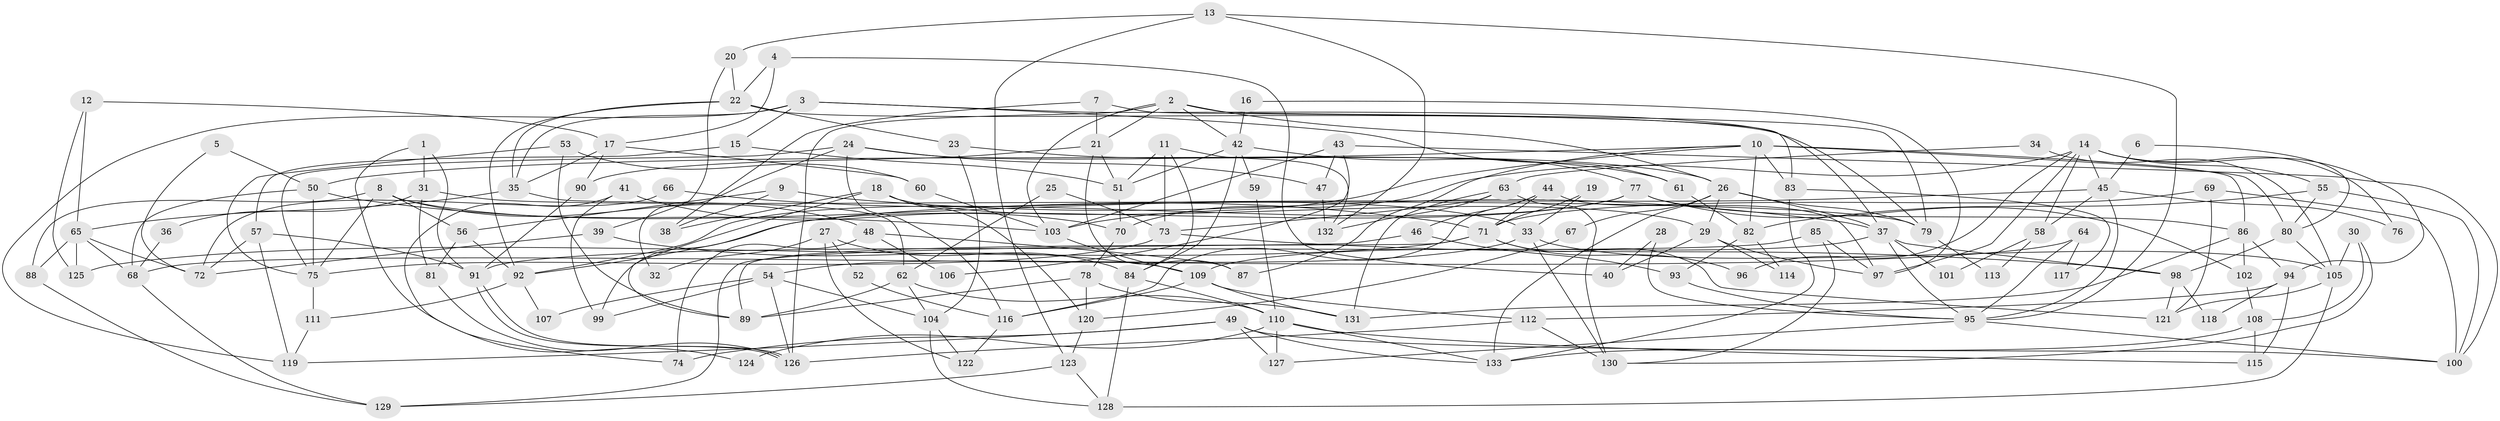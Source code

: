 // Generated by graph-tools (version 1.1) at 2025/36/03/09/25 02:36:25]
// undirected, 133 vertices, 266 edges
graph export_dot {
graph [start="1"]
  node [color=gray90,style=filled];
  1;
  2;
  3;
  4;
  5;
  6;
  7;
  8;
  9;
  10;
  11;
  12;
  13;
  14;
  15;
  16;
  17;
  18;
  19;
  20;
  21;
  22;
  23;
  24;
  25;
  26;
  27;
  28;
  29;
  30;
  31;
  32;
  33;
  34;
  35;
  36;
  37;
  38;
  39;
  40;
  41;
  42;
  43;
  44;
  45;
  46;
  47;
  48;
  49;
  50;
  51;
  52;
  53;
  54;
  55;
  56;
  57;
  58;
  59;
  60;
  61;
  62;
  63;
  64;
  65;
  66;
  67;
  68;
  69;
  70;
  71;
  72;
  73;
  74;
  75;
  76;
  77;
  78;
  79;
  80;
  81;
  82;
  83;
  84;
  85;
  86;
  87;
  88;
  89;
  90;
  91;
  92;
  93;
  94;
  95;
  96;
  97;
  98;
  99;
  100;
  101;
  102;
  103;
  104;
  105;
  106;
  107;
  108;
  109;
  110;
  111;
  112;
  113;
  114;
  115;
  116;
  117;
  118;
  119;
  120;
  121;
  122;
  123;
  124;
  125;
  126;
  127;
  128;
  129;
  130;
  131;
  132;
  133;
  1 -- 31;
  1 -- 91;
  1 -- 124;
  2 -- 126;
  2 -- 26;
  2 -- 21;
  2 -- 42;
  2 -- 79;
  2 -- 103;
  3 -- 37;
  3 -- 35;
  3 -- 15;
  3 -- 61;
  3 -- 119;
  4 -- 22;
  4 -- 17;
  4 -- 40;
  5 -- 72;
  5 -- 50;
  6 -- 45;
  6 -- 80;
  7 -- 83;
  7 -- 21;
  7 -- 38;
  8 -- 75;
  8 -- 48;
  8 -- 33;
  8 -- 56;
  8 -- 88;
  9 -- 56;
  9 -- 37;
  9 -- 38;
  10 -- 103;
  10 -- 80;
  10 -- 50;
  10 -- 82;
  10 -- 83;
  10 -- 86;
  10 -- 87;
  11 -- 73;
  11 -- 132;
  11 -- 51;
  11 -- 84;
  12 -- 17;
  12 -- 65;
  12 -- 125;
  13 -- 95;
  13 -- 123;
  13 -- 20;
  13 -- 132;
  14 -- 45;
  14 -- 94;
  14 -- 55;
  14 -- 58;
  14 -- 70;
  14 -- 76;
  14 -- 96;
  14 -- 97;
  15 -- 57;
  15 -- 51;
  16 -- 42;
  16 -- 97;
  17 -- 90;
  17 -- 35;
  17 -- 60;
  18 -- 38;
  18 -- 89;
  18 -- 29;
  18 -- 120;
  19 -- 33;
  19 -- 71;
  20 -- 22;
  20 -- 39;
  21 -- 51;
  21 -- 87;
  21 -- 90;
  22 -- 23;
  22 -- 92;
  22 -- 35;
  22 -- 79;
  23 -- 104;
  23 -- 26;
  24 -- 116;
  24 -- 61;
  24 -- 32;
  24 -- 47;
  24 -- 75;
  25 -- 73;
  25 -- 62;
  26 -- 79;
  26 -- 29;
  26 -- 37;
  26 -- 67;
  26 -- 133;
  27 -- 122;
  27 -- 84;
  27 -- 32;
  27 -- 52;
  28 -- 40;
  28 -- 95;
  29 -- 97;
  29 -- 40;
  29 -- 114;
  30 -- 130;
  30 -- 108;
  30 -- 105;
  31 -- 79;
  31 -- 81;
  31 -- 36;
  33 -- 105;
  33 -- 54;
  33 -- 130;
  34 -- 105;
  34 -- 63;
  35 -- 62;
  35 -- 65;
  36 -- 68;
  37 -- 98;
  37 -- 95;
  37 -- 101;
  37 -- 109;
  39 -- 109;
  39 -- 72;
  41 -- 70;
  41 -- 99;
  41 -- 74;
  42 -- 51;
  42 -- 59;
  42 -- 77;
  42 -- 84;
  43 -- 100;
  43 -- 103;
  43 -- 47;
  43 -- 106;
  44 -- 46;
  44 -- 97;
  44 -- 71;
  44 -- 116;
  45 -- 92;
  45 -- 95;
  45 -- 58;
  45 -- 76;
  46 -- 129;
  46 -- 93;
  47 -- 132;
  48 -- 87;
  48 -- 74;
  48 -- 106;
  49 -- 133;
  49 -- 100;
  49 -- 74;
  49 -- 119;
  49 -- 127;
  50 -- 103;
  50 -- 68;
  50 -- 75;
  51 -- 70;
  52 -- 116;
  53 -- 75;
  53 -- 89;
  53 -- 60;
  54 -- 126;
  54 -- 99;
  54 -- 104;
  54 -- 107;
  55 -- 80;
  55 -- 82;
  55 -- 100;
  56 -- 92;
  56 -- 81;
  57 -- 72;
  57 -- 119;
  57 -- 91;
  58 -- 101;
  58 -- 113;
  59 -- 110;
  60 -- 103;
  61 -- 82;
  62 -- 104;
  62 -- 89;
  62 -- 110;
  63 -- 132;
  63 -- 131;
  63 -- 73;
  63 -- 130;
  64 -- 68;
  64 -- 95;
  64 -- 117;
  65 -- 125;
  65 -- 68;
  65 -- 72;
  65 -- 88;
  66 -- 71;
  66 -- 72;
  67 -- 120;
  68 -- 129;
  69 -- 121;
  69 -- 100;
  69 -- 71;
  70 -- 78;
  71 -- 89;
  71 -- 96;
  71 -- 121;
  71 -- 125;
  73 -- 75;
  73 -- 98;
  75 -- 111;
  77 -- 86;
  77 -- 92;
  77 -- 99;
  77 -- 102;
  78 -- 131;
  78 -- 89;
  78 -- 120;
  79 -- 113;
  80 -- 105;
  80 -- 98;
  81 -- 126;
  82 -- 93;
  82 -- 114;
  83 -- 133;
  83 -- 117;
  84 -- 110;
  84 -- 128;
  85 -- 130;
  85 -- 91;
  85 -- 97;
  86 -- 102;
  86 -- 94;
  86 -- 131;
  88 -- 129;
  90 -- 91;
  91 -- 126;
  91 -- 126;
  92 -- 111;
  92 -- 107;
  93 -- 95;
  94 -- 112;
  94 -- 115;
  94 -- 118;
  95 -- 127;
  95 -- 100;
  98 -- 121;
  98 -- 118;
  102 -- 108;
  103 -- 109;
  104 -- 128;
  104 -- 122;
  105 -- 128;
  105 -- 121;
  108 -- 133;
  108 -- 115;
  109 -- 112;
  109 -- 116;
  109 -- 131;
  110 -- 115;
  110 -- 124;
  110 -- 127;
  110 -- 133;
  111 -- 119;
  112 -- 130;
  112 -- 126;
  116 -- 122;
  120 -- 123;
  123 -- 129;
  123 -- 128;
}
